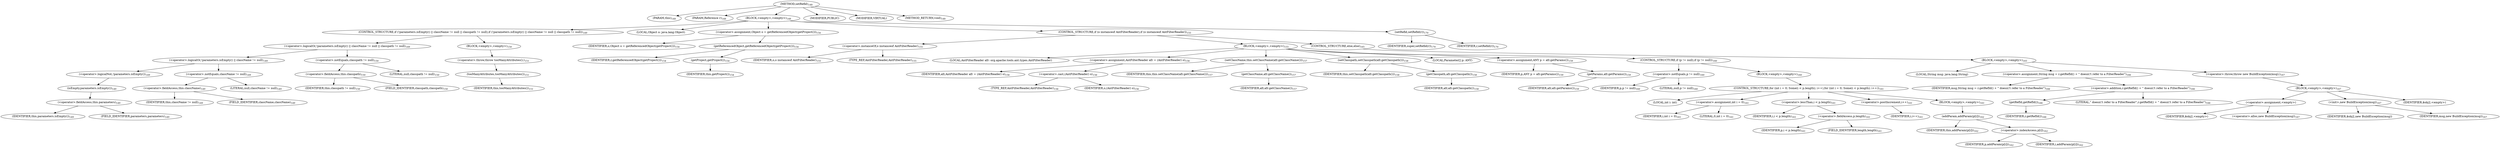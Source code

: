 digraph "setRefid" {  
"181" [label = <(METHOD,setRefid)<SUB>148</SUB>> ]
"23" [label = <(PARAM,this)<SUB>148</SUB>> ]
"182" [label = <(PARAM,Reference r)<SUB>148</SUB>> ]
"183" [label = <(BLOCK,&lt;empty&gt;,&lt;empty&gt;)<SUB>148</SUB>> ]
"184" [label = <(CONTROL_STRUCTURE,if (!parameters.isEmpty() || className != null || classpath != null),if (!parameters.isEmpty() || className != null || classpath != null))<SUB>149</SUB>> ]
"185" [label = <(&lt;operator&gt;.logicalOr,!parameters.isEmpty() || className != null || classpath != null)<SUB>149</SUB>> ]
"186" [label = <(&lt;operator&gt;.logicalOr,!parameters.isEmpty() || className != null)<SUB>149</SUB>> ]
"187" [label = <(&lt;operator&gt;.logicalNot,!parameters.isEmpty())<SUB>149</SUB>> ]
"188" [label = <(isEmpty,parameters.isEmpty())<SUB>149</SUB>> ]
"189" [label = <(&lt;operator&gt;.fieldAccess,this.parameters)<SUB>149</SUB>> ]
"190" [label = <(IDENTIFIER,this,parameters.isEmpty())<SUB>149</SUB>> ]
"191" [label = <(FIELD_IDENTIFIER,parameters,parameters)<SUB>149</SUB>> ]
"192" [label = <(&lt;operator&gt;.notEquals,className != null)<SUB>149</SUB>> ]
"193" [label = <(&lt;operator&gt;.fieldAccess,this.className)<SUB>149</SUB>> ]
"194" [label = <(IDENTIFIER,this,className != null)<SUB>149</SUB>> ]
"195" [label = <(FIELD_IDENTIFIER,className,className)<SUB>149</SUB>> ]
"196" [label = <(LITERAL,null,className != null)<SUB>149</SUB>> ]
"197" [label = <(&lt;operator&gt;.notEquals,classpath != null)<SUB>150</SUB>> ]
"198" [label = <(&lt;operator&gt;.fieldAccess,this.classpath)<SUB>150</SUB>> ]
"199" [label = <(IDENTIFIER,this,classpath != null)<SUB>150</SUB>> ]
"200" [label = <(FIELD_IDENTIFIER,classpath,classpath)<SUB>150</SUB>> ]
"201" [label = <(LITERAL,null,classpath != null)<SUB>150</SUB>> ]
"202" [label = <(BLOCK,&lt;empty&gt;,&lt;empty&gt;)<SUB>150</SUB>> ]
"203" [label = <(&lt;operator&gt;.throw,throw tooManyAttributes();)<SUB>151</SUB>> ]
"204" [label = <(tooManyAttributes,tooManyAttributes())<SUB>151</SUB>> ]
"22" [label = <(IDENTIFIER,this,tooManyAttributes())<SUB>151</SUB>> ]
"205" [label = <(LOCAL,Object o: java.lang.Object)> ]
"206" [label = <(&lt;operator&gt;.assignment,Object o = getReferencedObject(getProject()))<SUB>154</SUB>> ]
"207" [label = <(IDENTIFIER,o,Object o = getReferencedObject(getProject()))<SUB>154</SUB>> ]
"208" [label = <(getReferencedObject,getReferencedObject(getProject()))<SUB>154</SUB>> ]
"209" [label = <(IDENTIFIER,r,getReferencedObject(getProject()))<SUB>154</SUB>> ]
"210" [label = <(getProject,getProject())<SUB>154</SUB>> ]
"24" [label = <(IDENTIFIER,this,getProject())<SUB>154</SUB>> ]
"211" [label = <(CONTROL_STRUCTURE,if (o instanceof AntFilterReader),if (o instanceof AntFilterReader))<SUB>155</SUB>> ]
"212" [label = <(&lt;operator&gt;.instanceOf,o instanceof AntFilterReader)<SUB>155</SUB>> ]
"213" [label = <(IDENTIFIER,o,o instanceof AntFilterReader)<SUB>155</SUB>> ]
"214" [label = <(TYPE_REF,AntFilterReader,AntFilterReader)<SUB>155</SUB>> ]
"215" [label = <(BLOCK,&lt;empty&gt;,&lt;empty&gt;)<SUB>155</SUB>> ]
"216" [label = <(LOCAL,AntFilterReader afr: org.apache.tools.ant.types.AntFilterReader)> ]
"217" [label = <(&lt;operator&gt;.assignment,AntFilterReader afr = (AntFilterReader) o)<SUB>156</SUB>> ]
"218" [label = <(IDENTIFIER,afr,AntFilterReader afr = (AntFilterReader) o)<SUB>156</SUB>> ]
"219" [label = <(&lt;operator&gt;.cast,(AntFilterReader) o)<SUB>156</SUB>> ]
"220" [label = <(TYPE_REF,AntFilterReader,AntFilterReader)<SUB>156</SUB>> ]
"221" [label = <(IDENTIFIER,o,(AntFilterReader) o)<SUB>156</SUB>> ]
"222" [label = <(setClassName,this.setClassName(afr.getClassName()))<SUB>157</SUB>> ]
"25" [label = <(IDENTIFIER,this,this.setClassName(afr.getClassName()))<SUB>157</SUB>> ]
"223" [label = <(getClassName,afr.getClassName())<SUB>157</SUB>> ]
"224" [label = <(IDENTIFIER,afr,afr.getClassName())<SUB>157</SUB>> ]
"225" [label = <(setClasspath,setClasspath(afr.getClasspath()))<SUB>158</SUB>> ]
"26" [label = <(IDENTIFIER,this,setClasspath(afr.getClasspath()))<SUB>158</SUB>> ]
"226" [label = <(getClasspath,afr.getClasspath())<SUB>158</SUB>> ]
"227" [label = <(IDENTIFIER,afr,afr.getClasspath())<SUB>158</SUB>> ]
"228" [label = <(LOCAL,Parameter[] p: ANY)> ]
"229" [label = <(&lt;operator&gt;.assignment,ANY p = afr.getParams())<SUB>159</SUB>> ]
"230" [label = <(IDENTIFIER,p,ANY p = afr.getParams())<SUB>159</SUB>> ]
"231" [label = <(getParams,afr.getParams())<SUB>159</SUB>> ]
"232" [label = <(IDENTIFIER,afr,afr.getParams())<SUB>159</SUB>> ]
"233" [label = <(CONTROL_STRUCTURE,if (p != null),if (p != null))<SUB>160</SUB>> ]
"234" [label = <(&lt;operator&gt;.notEquals,p != null)<SUB>160</SUB>> ]
"235" [label = <(IDENTIFIER,p,p != null)<SUB>160</SUB>> ]
"236" [label = <(LITERAL,null,p != null)<SUB>160</SUB>> ]
"237" [label = <(BLOCK,&lt;empty&gt;,&lt;empty&gt;)<SUB>160</SUB>> ]
"238" [label = <(CONTROL_STRUCTURE,for (int i = 0; Some(i &lt; p.length); i++),for (int i = 0; Some(i &lt; p.length); i++))<SUB>161</SUB>> ]
"239" [label = <(LOCAL,int i: int)> ]
"240" [label = <(&lt;operator&gt;.assignment,int i = 0)<SUB>161</SUB>> ]
"241" [label = <(IDENTIFIER,i,int i = 0)<SUB>161</SUB>> ]
"242" [label = <(LITERAL,0,int i = 0)<SUB>161</SUB>> ]
"243" [label = <(&lt;operator&gt;.lessThan,i &lt; p.length)<SUB>161</SUB>> ]
"244" [label = <(IDENTIFIER,i,i &lt; p.length)<SUB>161</SUB>> ]
"245" [label = <(&lt;operator&gt;.fieldAccess,p.length)<SUB>161</SUB>> ]
"246" [label = <(IDENTIFIER,p,i &lt; p.length)<SUB>161</SUB>> ]
"247" [label = <(FIELD_IDENTIFIER,length,length)<SUB>161</SUB>> ]
"248" [label = <(&lt;operator&gt;.postIncrement,i++)<SUB>161</SUB>> ]
"249" [label = <(IDENTIFIER,i,i++)<SUB>161</SUB>> ]
"250" [label = <(BLOCK,&lt;empty&gt;,&lt;empty&gt;)<SUB>161</SUB>> ]
"251" [label = <(addParam,addParam(p[i]))<SUB>162</SUB>> ]
"27" [label = <(IDENTIFIER,this,addParam(p[i]))<SUB>162</SUB>> ]
"252" [label = <(&lt;operator&gt;.indexAccess,p[i])<SUB>162</SUB>> ]
"253" [label = <(IDENTIFIER,p,addParam(p[i]))<SUB>162</SUB>> ]
"254" [label = <(IDENTIFIER,i,addParam(p[i]))<SUB>162</SUB>> ]
"255" [label = <(CONTROL_STRUCTURE,else,else)<SUB>165</SUB>> ]
"256" [label = <(BLOCK,&lt;empty&gt;,&lt;empty&gt;)<SUB>165</SUB>> ]
"257" [label = <(LOCAL,String msg: java.lang.String)> ]
"258" [label = <(&lt;operator&gt;.assignment,String msg = r.getRefId() + &quot; doesn\'t refer to a FilterReader&quot;)<SUB>166</SUB>> ]
"259" [label = <(IDENTIFIER,msg,String msg = r.getRefId() + &quot; doesn\'t refer to a FilterReader&quot;)<SUB>166</SUB>> ]
"260" [label = <(&lt;operator&gt;.addition,r.getRefId() + &quot; doesn\'t refer to a FilterReader&quot;)<SUB>166</SUB>> ]
"261" [label = <(getRefId,getRefId())<SUB>166</SUB>> ]
"262" [label = <(IDENTIFIER,r,getRefId())<SUB>166</SUB>> ]
"263" [label = <(LITERAL,&quot; doesn\'t refer to a FilterReader&quot;,r.getRefId() + &quot; doesn\'t refer to a FilterReader&quot;)<SUB>166</SUB>> ]
"264" [label = <(&lt;operator&gt;.throw,throw new BuildException(msg);)<SUB>167</SUB>> ]
"265" [label = <(BLOCK,&lt;empty&gt;,&lt;empty&gt;)<SUB>167</SUB>> ]
"266" [label = <(&lt;operator&gt;.assignment,&lt;empty&gt;)> ]
"267" [label = <(IDENTIFIER,$obj2,&lt;empty&gt;)> ]
"268" [label = <(&lt;operator&gt;.alloc,new BuildException(msg))<SUB>167</SUB>> ]
"269" [label = <(&lt;init&gt;,new BuildException(msg))<SUB>167</SUB>> ]
"270" [label = <(IDENTIFIER,$obj2,new BuildException(msg))> ]
"271" [label = <(IDENTIFIER,msg,new BuildException(msg))<SUB>167</SUB>> ]
"272" [label = <(IDENTIFIER,$obj2,&lt;empty&gt;)> ]
"273" [label = <(setRefid,setRefid(r))<SUB>170</SUB>> ]
"274" [label = <(IDENTIFIER,super,setRefid(r))<SUB>170</SUB>> ]
"275" [label = <(IDENTIFIER,r,setRefid(r))<SUB>170</SUB>> ]
"276" [label = <(MODIFIER,PUBLIC)> ]
"277" [label = <(MODIFIER,VIRTUAL)> ]
"278" [label = <(METHOD_RETURN,void)<SUB>148</SUB>> ]
  "181" -> "23" 
  "181" -> "182" 
  "181" -> "183" 
  "181" -> "276" 
  "181" -> "277" 
  "181" -> "278" 
  "183" -> "184" 
  "183" -> "205" 
  "183" -> "206" 
  "183" -> "211" 
  "183" -> "273" 
  "184" -> "185" 
  "184" -> "202" 
  "185" -> "186" 
  "185" -> "197" 
  "186" -> "187" 
  "186" -> "192" 
  "187" -> "188" 
  "188" -> "189" 
  "189" -> "190" 
  "189" -> "191" 
  "192" -> "193" 
  "192" -> "196" 
  "193" -> "194" 
  "193" -> "195" 
  "197" -> "198" 
  "197" -> "201" 
  "198" -> "199" 
  "198" -> "200" 
  "202" -> "203" 
  "203" -> "204" 
  "204" -> "22" 
  "206" -> "207" 
  "206" -> "208" 
  "208" -> "209" 
  "208" -> "210" 
  "210" -> "24" 
  "211" -> "212" 
  "211" -> "215" 
  "211" -> "255" 
  "212" -> "213" 
  "212" -> "214" 
  "215" -> "216" 
  "215" -> "217" 
  "215" -> "222" 
  "215" -> "225" 
  "215" -> "228" 
  "215" -> "229" 
  "215" -> "233" 
  "217" -> "218" 
  "217" -> "219" 
  "219" -> "220" 
  "219" -> "221" 
  "222" -> "25" 
  "222" -> "223" 
  "223" -> "224" 
  "225" -> "26" 
  "225" -> "226" 
  "226" -> "227" 
  "229" -> "230" 
  "229" -> "231" 
  "231" -> "232" 
  "233" -> "234" 
  "233" -> "237" 
  "234" -> "235" 
  "234" -> "236" 
  "237" -> "238" 
  "238" -> "239" 
  "238" -> "240" 
  "238" -> "243" 
  "238" -> "248" 
  "238" -> "250" 
  "240" -> "241" 
  "240" -> "242" 
  "243" -> "244" 
  "243" -> "245" 
  "245" -> "246" 
  "245" -> "247" 
  "248" -> "249" 
  "250" -> "251" 
  "251" -> "27" 
  "251" -> "252" 
  "252" -> "253" 
  "252" -> "254" 
  "255" -> "256" 
  "256" -> "257" 
  "256" -> "258" 
  "256" -> "264" 
  "258" -> "259" 
  "258" -> "260" 
  "260" -> "261" 
  "260" -> "263" 
  "261" -> "262" 
  "264" -> "265" 
  "265" -> "266" 
  "265" -> "269" 
  "265" -> "272" 
  "266" -> "267" 
  "266" -> "268" 
  "269" -> "270" 
  "269" -> "271" 
  "273" -> "274" 
  "273" -> "275" 
}
